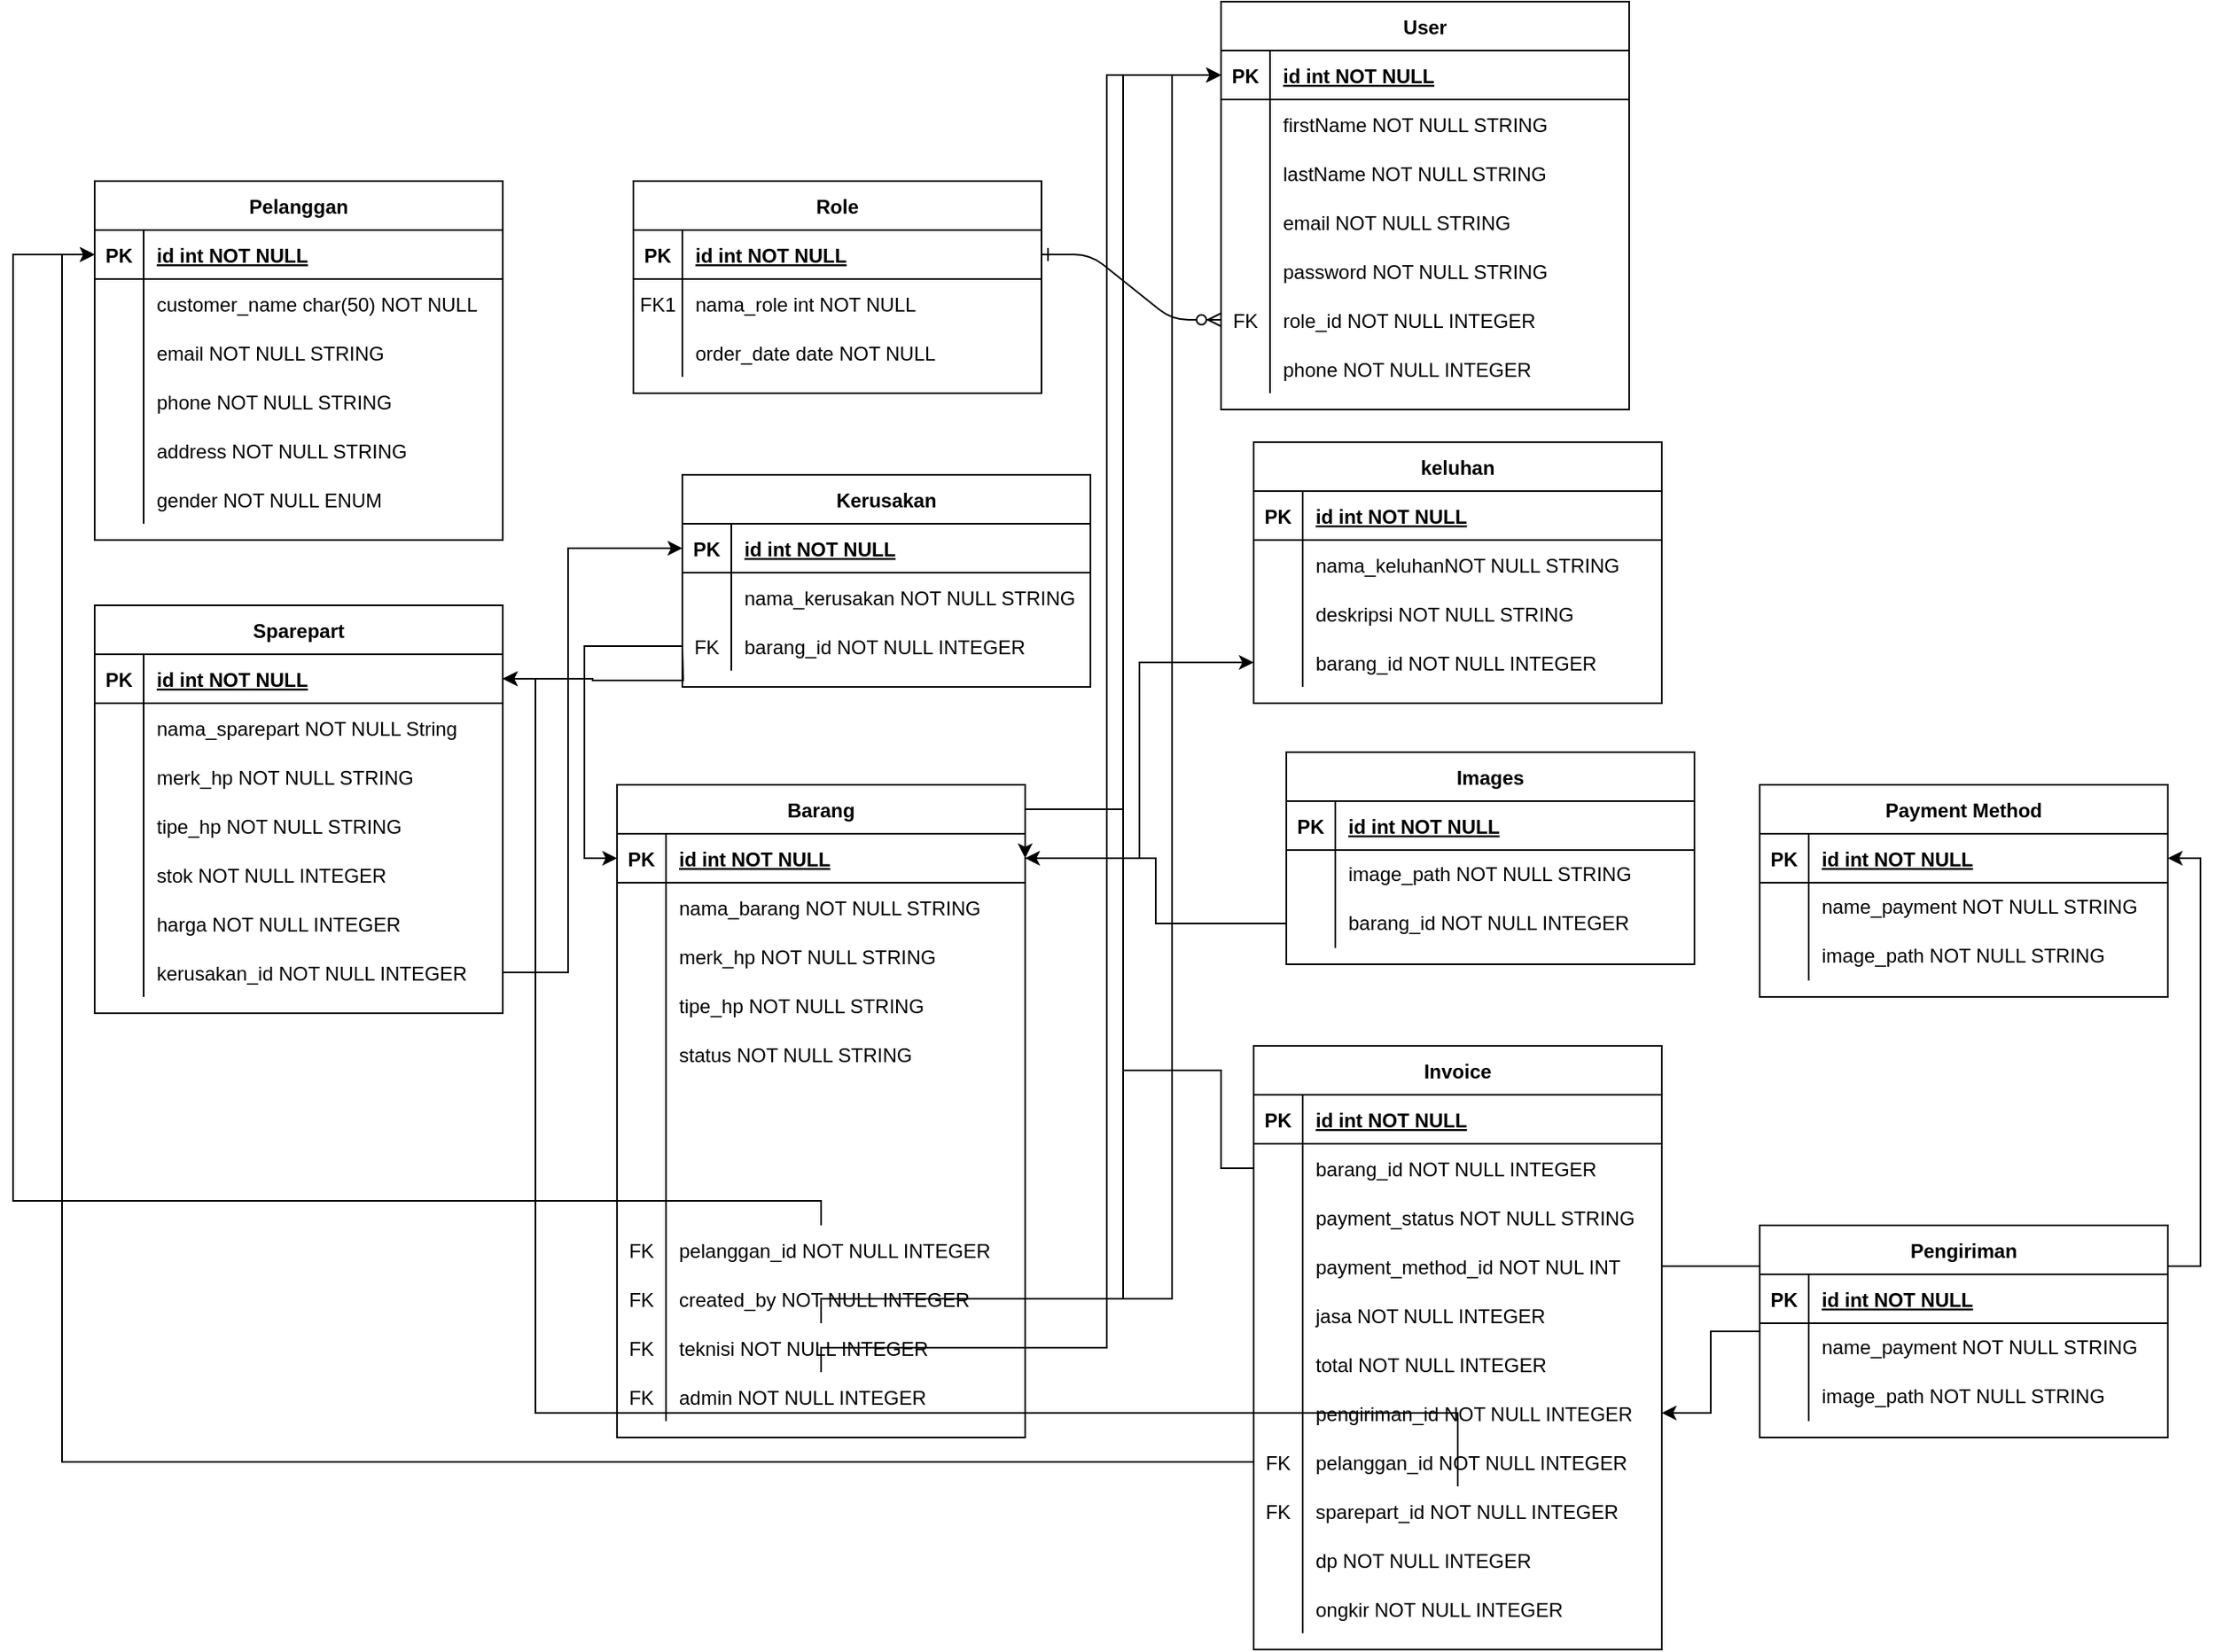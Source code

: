 <mxfile version="14.7.3" type="device"><diagram id="R2lEEEUBdFMjLlhIrx00" name="Page-1"><mxGraphModel dx="599" dy="310" grid="1" gridSize="10" guides="1" tooltips="1" connect="1" arrows="1" fold="1" page="1" pageScale="1" pageWidth="850" pageHeight="1100" math="0" shadow="0" extFonts="Permanent Marker^https://fonts.googleapis.com/css?family=Permanent+Marker"><root><mxCell id="0"/><mxCell id="1" parent="0"/><mxCell id="C-vyLk0tnHw3VtMMgP7b-12" value="" style="edgeStyle=entityRelationEdgeStyle;endArrow=ERzeroToMany;startArrow=ERone;endFill=1;startFill=0;entryX=0;entryY=0.5;entryDx=0;entryDy=0;" parent="1" source="C-vyLk0tnHw3VtMMgP7b-3" target="qpwEdklYT-UF8v12-jrk-7" edge="1"><mxGeometry width="100" height="100" relative="1" as="geometry"><mxPoint x="400" y="180" as="sourcePoint"/><mxPoint x="460" y="205" as="targetPoint"/></mxGeometry></mxCell><mxCell id="C-vyLk0tnHw3VtMMgP7b-2" value="Role" style="shape=table;startSize=30;container=1;collapsible=1;childLayout=tableLayout;fixedRows=1;rowLines=0;fontStyle=1;align=center;resizeLast=1;" parent="1" vertex="1"><mxGeometry x="450" y="120" width="250" height="130" as="geometry"/></mxCell><mxCell id="C-vyLk0tnHw3VtMMgP7b-3" value="" style="shape=partialRectangle;collapsible=0;dropTarget=0;pointerEvents=0;fillColor=none;points=[[0,0.5],[1,0.5]];portConstraint=eastwest;top=0;left=0;right=0;bottom=1;" parent="C-vyLk0tnHw3VtMMgP7b-2" vertex="1"><mxGeometry y="30" width="250" height="30" as="geometry"/></mxCell><mxCell id="C-vyLk0tnHw3VtMMgP7b-4" value="PK" style="shape=partialRectangle;overflow=hidden;connectable=0;fillColor=none;top=0;left=0;bottom=0;right=0;fontStyle=1;" parent="C-vyLk0tnHw3VtMMgP7b-3" vertex="1"><mxGeometry width="30" height="30" as="geometry"/></mxCell><mxCell id="C-vyLk0tnHw3VtMMgP7b-5" value="id int NOT NULL " style="shape=partialRectangle;overflow=hidden;connectable=0;fillColor=none;top=0;left=0;bottom=0;right=0;align=left;spacingLeft=6;fontStyle=5;" parent="C-vyLk0tnHw3VtMMgP7b-3" vertex="1"><mxGeometry x="30" width="220" height="30" as="geometry"/></mxCell><mxCell id="C-vyLk0tnHw3VtMMgP7b-6" value="" style="shape=partialRectangle;collapsible=0;dropTarget=0;pointerEvents=0;fillColor=none;points=[[0,0.5],[1,0.5]];portConstraint=eastwest;top=0;left=0;right=0;bottom=0;" parent="C-vyLk0tnHw3VtMMgP7b-2" vertex="1"><mxGeometry y="60" width="250" height="30" as="geometry"/></mxCell><mxCell id="C-vyLk0tnHw3VtMMgP7b-7" value="FK1" style="shape=partialRectangle;overflow=hidden;connectable=0;fillColor=none;top=0;left=0;bottom=0;right=0;" parent="C-vyLk0tnHw3VtMMgP7b-6" vertex="1"><mxGeometry width="30" height="30" as="geometry"/></mxCell><mxCell id="C-vyLk0tnHw3VtMMgP7b-8" value="nama_role int NOT NULL" style="shape=partialRectangle;overflow=hidden;connectable=0;fillColor=none;top=0;left=0;bottom=0;right=0;align=left;spacingLeft=6;" parent="C-vyLk0tnHw3VtMMgP7b-6" vertex="1"><mxGeometry x="30" width="220" height="30" as="geometry"/></mxCell><mxCell id="C-vyLk0tnHw3VtMMgP7b-9" value="" style="shape=partialRectangle;collapsible=0;dropTarget=0;pointerEvents=0;fillColor=none;points=[[0,0.5],[1,0.5]];portConstraint=eastwest;top=0;left=0;right=0;bottom=0;" parent="C-vyLk0tnHw3VtMMgP7b-2" vertex="1"><mxGeometry y="90" width="250" height="30" as="geometry"/></mxCell><mxCell id="C-vyLk0tnHw3VtMMgP7b-10" value="" style="shape=partialRectangle;overflow=hidden;connectable=0;fillColor=none;top=0;left=0;bottom=0;right=0;" parent="C-vyLk0tnHw3VtMMgP7b-9" vertex="1"><mxGeometry width="30" height="30" as="geometry"/></mxCell><mxCell id="C-vyLk0tnHw3VtMMgP7b-11" value="order_date date NOT NULL" style="shape=partialRectangle;overflow=hidden;connectable=0;fillColor=none;top=0;left=0;bottom=0;right=0;align=left;spacingLeft=6;" parent="C-vyLk0tnHw3VtMMgP7b-9" vertex="1"><mxGeometry x="30" width="220" height="30" as="geometry"/></mxCell><mxCell id="C-vyLk0tnHw3VtMMgP7b-13" value="User" style="shape=table;startSize=30;container=1;collapsible=1;childLayout=tableLayout;fixedRows=1;rowLines=0;fontStyle=1;align=center;resizeLast=1;" parent="1" vertex="1"><mxGeometry x="810" y="10" width="250" height="250" as="geometry"/></mxCell><mxCell id="C-vyLk0tnHw3VtMMgP7b-14" value="" style="shape=partialRectangle;collapsible=0;dropTarget=0;pointerEvents=0;fillColor=none;points=[[0,0.5],[1,0.5]];portConstraint=eastwest;top=0;left=0;right=0;bottom=1;" parent="C-vyLk0tnHw3VtMMgP7b-13" vertex="1"><mxGeometry y="30" width="250" height="30" as="geometry"/></mxCell><mxCell id="C-vyLk0tnHw3VtMMgP7b-15" value="PK" style="shape=partialRectangle;overflow=hidden;connectable=0;fillColor=none;top=0;left=0;bottom=0;right=0;fontStyle=1;" parent="C-vyLk0tnHw3VtMMgP7b-14" vertex="1"><mxGeometry width="30" height="30" as="geometry"/></mxCell><mxCell id="C-vyLk0tnHw3VtMMgP7b-16" value="id int NOT NULL " style="shape=partialRectangle;overflow=hidden;connectable=0;fillColor=none;top=0;left=0;bottom=0;right=0;align=left;spacingLeft=6;fontStyle=5;" parent="C-vyLk0tnHw3VtMMgP7b-14" vertex="1"><mxGeometry x="30" width="220" height="30" as="geometry"/></mxCell><mxCell id="C-vyLk0tnHw3VtMMgP7b-17" value="" style="shape=partialRectangle;collapsible=0;dropTarget=0;pointerEvents=0;fillColor=none;points=[[0,0.5],[1,0.5]];portConstraint=eastwest;top=0;left=0;right=0;bottom=0;" parent="C-vyLk0tnHw3VtMMgP7b-13" vertex="1"><mxGeometry y="60" width="250" height="30" as="geometry"/></mxCell><mxCell id="C-vyLk0tnHw3VtMMgP7b-18" value="" style="shape=partialRectangle;overflow=hidden;connectable=0;fillColor=none;top=0;left=0;bottom=0;right=0;" parent="C-vyLk0tnHw3VtMMgP7b-17" vertex="1"><mxGeometry width="30" height="30" as="geometry"/></mxCell><mxCell id="C-vyLk0tnHw3VtMMgP7b-19" value="firstName NOT NULL STRING" style="shape=partialRectangle;overflow=hidden;connectable=0;fillColor=none;top=0;left=0;bottom=0;right=0;align=left;spacingLeft=6;" parent="C-vyLk0tnHw3VtMMgP7b-17" vertex="1"><mxGeometry x="30" width="220" height="30" as="geometry"/></mxCell><mxCell id="C-vyLk0tnHw3VtMMgP7b-20" value="" style="shape=partialRectangle;collapsible=0;dropTarget=0;pointerEvents=0;fillColor=none;points=[[0,0.5],[1,0.5]];portConstraint=eastwest;top=0;left=0;right=0;bottom=0;" parent="C-vyLk0tnHw3VtMMgP7b-13" vertex="1"><mxGeometry y="90" width="250" height="30" as="geometry"/></mxCell><mxCell id="C-vyLk0tnHw3VtMMgP7b-21" value="" style="shape=partialRectangle;overflow=hidden;connectable=0;fillColor=none;top=0;left=0;bottom=0;right=0;" parent="C-vyLk0tnHw3VtMMgP7b-20" vertex="1"><mxGeometry width="30" height="30" as="geometry"/></mxCell><mxCell id="C-vyLk0tnHw3VtMMgP7b-22" value="lastName NOT NULL STRING" style="shape=partialRectangle;overflow=hidden;connectable=0;fillColor=none;top=0;left=0;bottom=0;right=0;align=left;spacingLeft=6;" parent="C-vyLk0tnHw3VtMMgP7b-20" vertex="1"><mxGeometry x="30" width="220" height="30" as="geometry"/></mxCell><mxCell id="qpwEdklYT-UF8v12-jrk-1" value="" style="shape=partialRectangle;collapsible=0;dropTarget=0;pointerEvents=0;fillColor=none;points=[[0,0.5],[1,0.5]];portConstraint=eastwest;top=0;left=0;right=0;bottom=0;" vertex="1" parent="C-vyLk0tnHw3VtMMgP7b-13"><mxGeometry y="120" width="250" height="30" as="geometry"/></mxCell><mxCell id="qpwEdklYT-UF8v12-jrk-2" value="" style="shape=partialRectangle;overflow=hidden;connectable=0;fillColor=none;top=0;left=0;bottom=0;right=0;" vertex="1" parent="qpwEdklYT-UF8v12-jrk-1"><mxGeometry width="30" height="30" as="geometry"/></mxCell><mxCell id="qpwEdklYT-UF8v12-jrk-3" value="email NOT NULL STRING" style="shape=partialRectangle;overflow=hidden;connectable=0;fillColor=none;top=0;left=0;bottom=0;right=0;align=left;spacingLeft=6;" vertex="1" parent="qpwEdklYT-UF8v12-jrk-1"><mxGeometry x="30" width="220" height="30" as="geometry"/></mxCell><mxCell id="qpwEdklYT-UF8v12-jrk-4" value="" style="shape=partialRectangle;collapsible=0;dropTarget=0;pointerEvents=0;fillColor=none;points=[[0,0.5],[1,0.5]];portConstraint=eastwest;top=0;left=0;right=0;bottom=0;" vertex="1" parent="C-vyLk0tnHw3VtMMgP7b-13"><mxGeometry y="150" width="250" height="30" as="geometry"/></mxCell><mxCell id="qpwEdklYT-UF8v12-jrk-5" value="" style="shape=partialRectangle;overflow=hidden;connectable=0;fillColor=none;top=0;left=0;bottom=0;right=0;" vertex="1" parent="qpwEdklYT-UF8v12-jrk-4"><mxGeometry width="30" height="30" as="geometry"/></mxCell><mxCell id="qpwEdklYT-UF8v12-jrk-6" value="password NOT NULL STRING" style="shape=partialRectangle;overflow=hidden;connectable=0;fillColor=none;top=0;left=0;bottom=0;right=0;align=left;spacingLeft=6;" vertex="1" parent="qpwEdklYT-UF8v12-jrk-4"><mxGeometry x="30" width="220" height="30" as="geometry"/></mxCell><mxCell id="qpwEdklYT-UF8v12-jrk-7" value="" style="shape=partialRectangle;collapsible=0;dropTarget=0;pointerEvents=0;fillColor=none;points=[[0,0.5],[1,0.5]];portConstraint=eastwest;top=0;left=0;right=0;bottom=0;" vertex="1" parent="C-vyLk0tnHw3VtMMgP7b-13"><mxGeometry y="180" width="250" height="30" as="geometry"/></mxCell><mxCell id="qpwEdklYT-UF8v12-jrk-8" value="FK" style="shape=partialRectangle;overflow=hidden;connectable=0;fillColor=none;top=0;left=0;bottom=0;right=0;" vertex="1" parent="qpwEdklYT-UF8v12-jrk-7"><mxGeometry width="30" height="30" as="geometry"/></mxCell><mxCell id="qpwEdklYT-UF8v12-jrk-9" value="role_id NOT NULL INTEGER" style="shape=partialRectangle;overflow=hidden;connectable=0;fillColor=none;top=0;left=0;bottom=0;right=0;align=left;spacingLeft=6;" vertex="1" parent="qpwEdklYT-UF8v12-jrk-7"><mxGeometry x="30" width="220" height="30" as="geometry"/></mxCell><mxCell id="qpwEdklYT-UF8v12-jrk-17" value="" style="shape=partialRectangle;collapsible=0;dropTarget=0;pointerEvents=0;fillColor=none;points=[[0,0.5],[1,0.5]];portConstraint=eastwest;top=0;left=0;right=0;bottom=0;" vertex="1" parent="C-vyLk0tnHw3VtMMgP7b-13"><mxGeometry y="210" width="250" height="30" as="geometry"/></mxCell><mxCell id="qpwEdklYT-UF8v12-jrk-18" value="" style="shape=partialRectangle;overflow=hidden;connectable=0;fillColor=none;top=0;left=0;bottom=0;right=0;" vertex="1" parent="qpwEdklYT-UF8v12-jrk-17"><mxGeometry width="30" height="30" as="geometry"/></mxCell><mxCell id="qpwEdklYT-UF8v12-jrk-19" value="phone NOT NULL INTEGER" style="shape=partialRectangle;overflow=hidden;connectable=0;fillColor=none;top=0;left=0;bottom=0;right=0;align=left;spacingLeft=6;" vertex="1" parent="qpwEdklYT-UF8v12-jrk-17"><mxGeometry x="30" width="220" height="30" as="geometry"/></mxCell><mxCell id="C-vyLk0tnHw3VtMMgP7b-23" value="Pelanggan" style="shape=table;startSize=30;container=1;collapsible=1;childLayout=tableLayout;fixedRows=1;rowLines=0;fontStyle=1;align=center;resizeLast=1;" parent="1" vertex="1"><mxGeometry x="120" y="120" width="250" height="220" as="geometry"/></mxCell><mxCell id="C-vyLk0tnHw3VtMMgP7b-24" value="" style="shape=partialRectangle;collapsible=0;dropTarget=0;pointerEvents=0;fillColor=none;points=[[0,0.5],[1,0.5]];portConstraint=eastwest;top=0;left=0;right=0;bottom=1;" parent="C-vyLk0tnHw3VtMMgP7b-23" vertex="1"><mxGeometry y="30" width="250" height="30" as="geometry"/></mxCell><mxCell id="C-vyLk0tnHw3VtMMgP7b-25" value="PK" style="shape=partialRectangle;overflow=hidden;connectable=0;fillColor=none;top=0;left=0;bottom=0;right=0;fontStyle=1;" parent="C-vyLk0tnHw3VtMMgP7b-24" vertex="1"><mxGeometry width="30" height="30" as="geometry"/></mxCell><mxCell id="C-vyLk0tnHw3VtMMgP7b-26" value="id int NOT NULL " style="shape=partialRectangle;overflow=hidden;connectable=0;fillColor=none;top=0;left=0;bottom=0;right=0;align=left;spacingLeft=6;fontStyle=5;" parent="C-vyLk0tnHw3VtMMgP7b-24" vertex="1"><mxGeometry x="30" width="220" height="30" as="geometry"/></mxCell><mxCell id="C-vyLk0tnHw3VtMMgP7b-27" value="" style="shape=partialRectangle;collapsible=0;dropTarget=0;pointerEvents=0;fillColor=none;points=[[0,0.5],[1,0.5]];portConstraint=eastwest;top=0;left=0;right=0;bottom=0;" parent="C-vyLk0tnHw3VtMMgP7b-23" vertex="1"><mxGeometry y="60" width="250" height="30" as="geometry"/></mxCell><mxCell id="C-vyLk0tnHw3VtMMgP7b-28" value="" style="shape=partialRectangle;overflow=hidden;connectable=0;fillColor=none;top=0;left=0;bottom=0;right=0;" parent="C-vyLk0tnHw3VtMMgP7b-27" vertex="1"><mxGeometry width="30" height="30" as="geometry"/></mxCell><mxCell id="C-vyLk0tnHw3VtMMgP7b-29" value="customer_name char(50) NOT NULL" style="shape=partialRectangle;overflow=hidden;connectable=0;fillColor=none;top=0;left=0;bottom=0;right=0;align=left;spacingLeft=6;" parent="C-vyLk0tnHw3VtMMgP7b-27" vertex="1"><mxGeometry x="30" width="220" height="30" as="geometry"/></mxCell><mxCell id="qpwEdklYT-UF8v12-jrk-11" value="" style="shape=partialRectangle;collapsible=0;dropTarget=0;pointerEvents=0;fillColor=none;points=[[0,0.5],[1,0.5]];portConstraint=eastwest;top=0;left=0;right=0;bottom=0;" vertex="1" parent="C-vyLk0tnHw3VtMMgP7b-23"><mxGeometry y="90" width="250" height="30" as="geometry"/></mxCell><mxCell id="qpwEdklYT-UF8v12-jrk-12" value="" style="shape=partialRectangle;overflow=hidden;connectable=0;fillColor=none;top=0;left=0;bottom=0;right=0;" vertex="1" parent="qpwEdklYT-UF8v12-jrk-11"><mxGeometry width="30" height="30" as="geometry"/></mxCell><mxCell id="qpwEdklYT-UF8v12-jrk-13" value="email NOT NULL STRING" style="shape=partialRectangle;overflow=hidden;connectable=0;fillColor=none;top=0;left=0;bottom=0;right=0;align=left;spacingLeft=6;" vertex="1" parent="qpwEdklYT-UF8v12-jrk-11"><mxGeometry x="30" width="220" height="30" as="geometry"/></mxCell><mxCell id="qpwEdklYT-UF8v12-jrk-14" value="" style="shape=partialRectangle;collapsible=0;dropTarget=0;pointerEvents=0;fillColor=none;points=[[0,0.5],[1,0.5]];portConstraint=eastwest;top=0;left=0;right=0;bottom=0;" vertex="1" parent="C-vyLk0tnHw3VtMMgP7b-23"><mxGeometry y="120" width="250" height="30" as="geometry"/></mxCell><mxCell id="qpwEdklYT-UF8v12-jrk-15" value="" style="shape=partialRectangle;overflow=hidden;connectable=0;fillColor=none;top=0;left=0;bottom=0;right=0;" vertex="1" parent="qpwEdklYT-UF8v12-jrk-14"><mxGeometry width="30" height="30" as="geometry"/></mxCell><mxCell id="qpwEdklYT-UF8v12-jrk-16" value="phone NOT NULL STRING" style="shape=partialRectangle;overflow=hidden;connectable=0;fillColor=none;top=0;left=0;bottom=0;right=0;align=left;spacingLeft=6;" vertex="1" parent="qpwEdklYT-UF8v12-jrk-14"><mxGeometry x="30" width="220" height="30" as="geometry"/></mxCell><mxCell id="qpwEdklYT-UF8v12-jrk-20" value="" style="shape=partialRectangle;collapsible=0;dropTarget=0;pointerEvents=0;fillColor=none;points=[[0,0.5],[1,0.5]];portConstraint=eastwest;top=0;left=0;right=0;bottom=0;" vertex="1" parent="C-vyLk0tnHw3VtMMgP7b-23"><mxGeometry y="150" width="250" height="30" as="geometry"/></mxCell><mxCell id="qpwEdklYT-UF8v12-jrk-21" value="" style="shape=partialRectangle;overflow=hidden;connectable=0;fillColor=none;top=0;left=0;bottom=0;right=0;" vertex="1" parent="qpwEdklYT-UF8v12-jrk-20"><mxGeometry width="30" height="30" as="geometry"/></mxCell><mxCell id="qpwEdklYT-UF8v12-jrk-22" value="address NOT NULL STRING" style="shape=partialRectangle;overflow=hidden;connectable=0;fillColor=none;top=0;left=0;bottom=0;right=0;align=left;spacingLeft=6;" vertex="1" parent="qpwEdklYT-UF8v12-jrk-20"><mxGeometry x="30" width="220" height="30" as="geometry"/></mxCell><mxCell id="qpwEdklYT-UF8v12-jrk-23" value="" style="shape=partialRectangle;collapsible=0;dropTarget=0;pointerEvents=0;fillColor=none;points=[[0,0.5],[1,0.5]];portConstraint=eastwest;top=0;left=0;right=0;bottom=0;" vertex="1" parent="C-vyLk0tnHw3VtMMgP7b-23"><mxGeometry y="180" width="250" height="30" as="geometry"/></mxCell><mxCell id="qpwEdklYT-UF8v12-jrk-24" value="" style="shape=partialRectangle;overflow=hidden;connectable=0;fillColor=none;top=0;left=0;bottom=0;right=0;" vertex="1" parent="qpwEdklYT-UF8v12-jrk-23"><mxGeometry width="30" height="30" as="geometry"/></mxCell><mxCell id="qpwEdklYT-UF8v12-jrk-25" value="gender NOT NULL ENUM" style="shape=partialRectangle;overflow=hidden;connectable=0;fillColor=none;top=0;left=0;bottom=0;right=0;align=left;spacingLeft=6;" vertex="1" parent="qpwEdklYT-UF8v12-jrk-23"><mxGeometry x="30" width="220" height="30" as="geometry"/></mxCell><mxCell id="qpwEdklYT-UF8v12-jrk-29" value="Sparepart" style="shape=table;startSize=30;container=1;collapsible=1;childLayout=tableLayout;fixedRows=1;rowLines=0;fontStyle=1;align=center;resizeLast=1;" vertex="1" parent="1"><mxGeometry x="120" y="380" width="250" height="250" as="geometry"/></mxCell><mxCell id="qpwEdklYT-UF8v12-jrk-30" value="" style="shape=partialRectangle;collapsible=0;dropTarget=0;pointerEvents=0;fillColor=none;points=[[0,0.5],[1,0.5]];portConstraint=eastwest;top=0;left=0;right=0;bottom=1;" vertex="1" parent="qpwEdklYT-UF8v12-jrk-29"><mxGeometry y="30" width="250" height="30" as="geometry"/></mxCell><mxCell id="qpwEdklYT-UF8v12-jrk-31" value="PK" style="shape=partialRectangle;overflow=hidden;connectable=0;fillColor=none;top=0;left=0;bottom=0;right=0;fontStyle=1;" vertex="1" parent="qpwEdklYT-UF8v12-jrk-30"><mxGeometry width="30" height="30" as="geometry"/></mxCell><mxCell id="qpwEdklYT-UF8v12-jrk-32" value="id int NOT NULL " style="shape=partialRectangle;overflow=hidden;connectable=0;fillColor=none;top=0;left=0;bottom=0;right=0;align=left;spacingLeft=6;fontStyle=5;" vertex="1" parent="qpwEdklYT-UF8v12-jrk-30"><mxGeometry x="30" width="220" height="30" as="geometry"/></mxCell><mxCell id="qpwEdklYT-UF8v12-jrk-33" value="" style="shape=partialRectangle;collapsible=0;dropTarget=0;pointerEvents=0;fillColor=none;points=[[0,0.5],[1,0.5]];portConstraint=eastwest;top=0;left=0;right=0;bottom=0;" vertex="1" parent="qpwEdklYT-UF8v12-jrk-29"><mxGeometry y="60" width="250" height="30" as="geometry"/></mxCell><mxCell id="qpwEdklYT-UF8v12-jrk-34" value="" style="shape=partialRectangle;overflow=hidden;connectable=0;fillColor=none;top=0;left=0;bottom=0;right=0;" vertex="1" parent="qpwEdklYT-UF8v12-jrk-33"><mxGeometry width="30" height="30" as="geometry"/></mxCell><mxCell id="qpwEdklYT-UF8v12-jrk-35" value="nama_sparepart NOT NULL String" style="shape=partialRectangle;overflow=hidden;connectable=0;fillColor=none;top=0;left=0;bottom=0;right=0;align=left;spacingLeft=6;" vertex="1" parent="qpwEdklYT-UF8v12-jrk-33"><mxGeometry x="30" width="220" height="30" as="geometry"/></mxCell><mxCell id="qpwEdklYT-UF8v12-jrk-36" value="" style="shape=partialRectangle;collapsible=0;dropTarget=0;pointerEvents=0;fillColor=none;points=[[0,0.5],[1,0.5]];portConstraint=eastwest;top=0;left=0;right=0;bottom=0;" vertex="1" parent="qpwEdklYT-UF8v12-jrk-29"><mxGeometry y="90" width="250" height="30" as="geometry"/></mxCell><mxCell id="qpwEdklYT-UF8v12-jrk-37" value="" style="shape=partialRectangle;overflow=hidden;connectable=0;fillColor=none;top=0;left=0;bottom=0;right=0;" vertex="1" parent="qpwEdklYT-UF8v12-jrk-36"><mxGeometry width="30" height="30" as="geometry"/></mxCell><mxCell id="qpwEdklYT-UF8v12-jrk-38" value="merk_hp NOT NULL STRING" style="shape=partialRectangle;overflow=hidden;connectable=0;fillColor=none;top=0;left=0;bottom=0;right=0;align=left;spacingLeft=6;" vertex="1" parent="qpwEdklYT-UF8v12-jrk-36"><mxGeometry x="30" width="220" height="30" as="geometry"/></mxCell><mxCell id="qpwEdklYT-UF8v12-jrk-39" value="" style="shape=partialRectangle;collapsible=0;dropTarget=0;pointerEvents=0;fillColor=none;points=[[0,0.5],[1,0.5]];portConstraint=eastwest;top=0;left=0;right=0;bottom=0;" vertex="1" parent="qpwEdklYT-UF8v12-jrk-29"><mxGeometry y="120" width="250" height="30" as="geometry"/></mxCell><mxCell id="qpwEdklYT-UF8v12-jrk-40" value="" style="shape=partialRectangle;overflow=hidden;connectable=0;fillColor=none;top=0;left=0;bottom=0;right=0;" vertex="1" parent="qpwEdklYT-UF8v12-jrk-39"><mxGeometry width="30" height="30" as="geometry"/></mxCell><mxCell id="qpwEdklYT-UF8v12-jrk-41" value="tipe_hp NOT NULL STRING" style="shape=partialRectangle;overflow=hidden;connectable=0;fillColor=none;top=0;left=0;bottom=0;right=0;align=left;spacingLeft=6;" vertex="1" parent="qpwEdklYT-UF8v12-jrk-39"><mxGeometry x="30" width="220" height="30" as="geometry"/></mxCell><mxCell id="qpwEdklYT-UF8v12-jrk-42" value="" style="shape=partialRectangle;collapsible=0;dropTarget=0;pointerEvents=0;fillColor=none;points=[[0,0.5],[1,0.5]];portConstraint=eastwest;top=0;left=0;right=0;bottom=0;" vertex="1" parent="qpwEdklYT-UF8v12-jrk-29"><mxGeometry y="150" width="250" height="30" as="geometry"/></mxCell><mxCell id="qpwEdklYT-UF8v12-jrk-43" value="" style="shape=partialRectangle;overflow=hidden;connectable=0;fillColor=none;top=0;left=0;bottom=0;right=0;" vertex="1" parent="qpwEdklYT-UF8v12-jrk-42"><mxGeometry width="30" height="30" as="geometry"/></mxCell><mxCell id="qpwEdklYT-UF8v12-jrk-44" value="stok NOT NULL INTEGER" style="shape=partialRectangle;overflow=hidden;connectable=0;fillColor=none;top=0;left=0;bottom=0;right=0;align=left;spacingLeft=6;" vertex="1" parent="qpwEdklYT-UF8v12-jrk-42"><mxGeometry x="30" width="220" height="30" as="geometry"/></mxCell><mxCell id="qpwEdklYT-UF8v12-jrk-45" value="" style="shape=partialRectangle;collapsible=0;dropTarget=0;pointerEvents=0;fillColor=none;points=[[0,0.5],[1,0.5]];portConstraint=eastwest;top=0;left=0;right=0;bottom=0;" vertex="1" parent="qpwEdklYT-UF8v12-jrk-29"><mxGeometry y="180" width="250" height="30" as="geometry"/></mxCell><mxCell id="qpwEdklYT-UF8v12-jrk-46" value="" style="shape=partialRectangle;overflow=hidden;connectable=0;fillColor=none;top=0;left=0;bottom=0;right=0;" vertex="1" parent="qpwEdklYT-UF8v12-jrk-45"><mxGeometry width="30" height="30" as="geometry"/></mxCell><mxCell id="qpwEdklYT-UF8v12-jrk-47" value="harga NOT NULL INTEGER" style="shape=partialRectangle;overflow=hidden;connectable=0;fillColor=none;top=0;left=0;bottom=0;right=0;align=left;spacingLeft=6;" vertex="1" parent="qpwEdklYT-UF8v12-jrk-45"><mxGeometry x="30" width="220" height="30" as="geometry"/></mxCell><mxCell id="qpwEdklYT-UF8v12-jrk-265" value="" style="shape=partialRectangle;collapsible=0;dropTarget=0;pointerEvents=0;fillColor=none;points=[[0,0.5],[1,0.5]];portConstraint=eastwest;top=0;left=0;right=0;bottom=0;" vertex="1" parent="qpwEdklYT-UF8v12-jrk-29"><mxGeometry y="210" width="250" height="30" as="geometry"/></mxCell><mxCell id="qpwEdklYT-UF8v12-jrk-266" value="" style="shape=partialRectangle;overflow=hidden;connectable=0;fillColor=none;top=0;left=0;bottom=0;right=0;" vertex="1" parent="qpwEdklYT-UF8v12-jrk-265"><mxGeometry width="30" height="30" as="geometry"/></mxCell><mxCell id="qpwEdklYT-UF8v12-jrk-267" value="kerusakan_id NOT NULL INTEGER" style="shape=partialRectangle;overflow=hidden;connectable=0;fillColor=none;top=0;left=0;bottom=0;right=0;align=left;spacingLeft=6;" vertex="1" parent="qpwEdklYT-UF8v12-jrk-265"><mxGeometry x="30" width="220" height="30" as="geometry"/></mxCell><mxCell id="qpwEdklYT-UF8v12-jrk-48" value="Barang" style="shape=table;startSize=30;container=1;collapsible=1;childLayout=tableLayout;fixedRows=1;rowLines=0;fontStyle=1;align=center;resizeLast=1;" vertex="1" parent="1"><mxGeometry x="440" y="490" width="250" height="400" as="geometry"/></mxCell><mxCell id="qpwEdklYT-UF8v12-jrk-49" value="" style="shape=partialRectangle;collapsible=0;dropTarget=0;pointerEvents=0;fillColor=none;points=[[0,0.5],[1,0.5]];portConstraint=eastwest;top=0;left=0;right=0;bottom=1;" vertex="1" parent="qpwEdklYT-UF8v12-jrk-48"><mxGeometry y="30" width="250" height="30" as="geometry"/></mxCell><mxCell id="qpwEdklYT-UF8v12-jrk-50" value="PK" style="shape=partialRectangle;overflow=hidden;connectable=0;fillColor=none;top=0;left=0;bottom=0;right=0;fontStyle=1;" vertex="1" parent="qpwEdklYT-UF8v12-jrk-49"><mxGeometry width="30" height="30" as="geometry"/></mxCell><mxCell id="qpwEdklYT-UF8v12-jrk-51" value="id int NOT NULL " style="shape=partialRectangle;overflow=hidden;connectable=0;fillColor=none;top=0;left=0;bottom=0;right=0;align=left;spacingLeft=6;fontStyle=5;" vertex="1" parent="qpwEdklYT-UF8v12-jrk-49"><mxGeometry x="30" width="220" height="30" as="geometry"/></mxCell><mxCell id="qpwEdklYT-UF8v12-jrk-52" value="" style="shape=partialRectangle;collapsible=0;dropTarget=0;pointerEvents=0;fillColor=none;points=[[0,0.5],[1,0.5]];portConstraint=eastwest;top=0;left=0;right=0;bottom=0;" vertex="1" parent="qpwEdklYT-UF8v12-jrk-48"><mxGeometry y="60" width="250" height="30" as="geometry"/></mxCell><mxCell id="qpwEdklYT-UF8v12-jrk-53" value="" style="shape=partialRectangle;overflow=hidden;connectable=0;fillColor=none;top=0;left=0;bottom=0;right=0;" vertex="1" parent="qpwEdklYT-UF8v12-jrk-52"><mxGeometry width="30" height="30" as="geometry"/></mxCell><mxCell id="qpwEdklYT-UF8v12-jrk-54" value="nama_barang NOT NULL STRING" style="shape=partialRectangle;overflow=hidden;connectable=0;fillColor=none;top=0;left=0;bottom=0;right=0;align=left;spacingLeft=6;" vertex="1" parent="qpwEdklYT-UF8v12-jrk-52"><mxGeometry x="30" width="220" height="30" as="geometry"/></mxCell><mxCell id="qpwEdklYT-UF8v12-jrk-55" value="" style="shape=partialRectangle;collapsible=0;dropTarget=0;pointerEvents=0;fillColor=none;points=[[0,0.5],[1,0.5]];portConstraint=eastwest;top=0;left=0;right=0;bottom=0;" vertex="1" parent="qpwEdklYT-UF8v12-jrk-48"><mxGeometry y="90" width="250" height="30" as="geometry"/></mxCell><mxCell id="qpwEdklYT-UF8v12-jrk-56" value="" style="shape=partialRectangle;overflow=hidden;connectable=0;fillColor=none;top=0;left=0;bottom=0;right=0;" vertex="1" parent="qpwEdklYT-UF8v12-jrk-55"><mxGeometry width="30" height="30" as="geometry"/></mxCell><mxCell id="qpwEdklYT-UF8v12-jrk-57" value="merk_hp NOT NULL STRING" style="shape=partialRectangle;overflow=hidden;connectable=0;fillColor=none;top=0;left=0;bottom=0;right=0;align=left;spacingLeft=6;" vertex="1" parent="qpwEdklYT-UF8v12-jrk-55"><mxGeometry x="30" width="220" height="30" as="geometry"/></mxCell><mxCell id="qpwEdklYT-UF8v12-jrk-58" value="" style="shape=partialRectangle;collapsible=0;dropTarget=0;pointerEvents=0;fillColor=none;points=[[0,0.5],[1,0.5]];portConstraint=eastwest;top=0;left=0;right=0;bottom=0;" vertex="1" parent="qpwEdklYT-UF8v12-jrk-48"><mxGeometry y="120" width="250" height="30" as="geometry"/></mxCell><mxCell id="qpwEdklYT-UF8v12-jrk-59" value="" style="shape=partialRectangle;overflow=hidden;connectable=0;fillColor=none;top=0;left=0;bottom=0;right=0;" vertex="1" parent="qpwEdklYT-UF8v12-jrk-58"><mxGeometry width="30" height="30" as="geometry"/></mxCell><mxCell id="qpwEdklYT-UF8v12-jrk-60" value="tipe_hp NOT NULL STRING" style="shape=partialRectangle;overflow=hidden;connectable=0;fillColor=none;top=0;left=0;bottom=0;right=0;align=left;spacingLeft=6;" vertex="1" parent="qpwEdklYT-UF8v12-jrk-58"><mxGeometry x="30" width="220" height="30" as="geometry"/></mxCell><mxCell id="qpwEdklYT-UF8v12-jrk-61" value="" style="shape=partialRectangle;collapsible=0;dropTarget=0;pointerEvents=0;fillColor=none;points=[[0,0.5],[1,0.5]];portConstraint=eastwest;top=0;left=0;right=0;bottom=0;" vertex="1" parent="qpwEdklYT-UF8v12-jrk-48"><mxGeometry y="150" width="250" height="30" as="geometry"/></mxCell><mxCell id="qpwEdklYT-UF8v12-jrk-62" value="" style="shape=partialRectangle;overflow=hidden;connectable=0;fillColor=none;top=0;left=0;bottom=0;right=0;" vertex="1" parent="qpwEdklYT-UF8v12-jrk-61"><mxGeometry width="30" height="30" as="geometry"/></mxCell><mxCell id="qpwEdklYT-UF8v12-jrk-63" value="status NOT NULL STRING" style="shape=partialRectangle;overflow=hidden;connectable=0;fillColor=none;top=0;left=0;bottom=0;right=0;align=left;spacingLeft=6;" vertex="1" parent="qpwEdklYT-UF8v12-jrk-61"><mxGeometry x="30" width="220" height="30" as="geometry"/></mxCell><mxCell id="qpwEdklYT-UF8v12-jrk-67" value="" style="shape=partialRectangle;collapsible=0;dropTarget=0;pointerEvents=0;fillColor=none;points=[[0,0.5],[1,0.5]];portConstraint=eastwest;top=0;left=0;right=0;bottom=0;" vertex="1" parent="qpwEdklYT-UF8v12-jrk-48"><mxGeometry y="180" width="250" height="30" as="geometry"/></mxCell><mxCell id="qpwEdklYT-UF8v12-jrk-68" value="" style="shape=partialRectangle;overflow=hidden;connectable=0;fillColor=none;top=0;left=0;bottom=0;right=0;" vertex="1" parent="qpwEdklYT-UF8v12-jrk-67"><mxGeometry width="30" height="30" as="geometry"/></mxCell><mxCell id="qpwEdklYT-UF8v12-jrk-69" value="" style="shape=partialRectangle;overflow=hidden;connectable=0;fillColor=none;top=0;left=0;bottom=0;right=0;align=left;spacingLeft=6;" vertex="1" parent="qpwEdklYT-UF8v12-jrk-67"><mxGeometry x="30" width="220" height="30" as="geometry"/></mxCell><mxCell id="qpwEdklYT-UF8v12-jrk-133" value="" style="shape=partialRectangle;collapsible=0;dropTarget=0;pointerEvents=0;fillColor=none;points=[[0,0.5],[1,0.5]];portConstraint=eastwest;top=0;left=0;right=0;bottom=0;" vertex="1" parent="qpwEdklYT-UF8v12-jrk-48"><mxGeometry y="210" width="250" height="30" as="geometry"/></mxCell><mxCell id="qpwEdklYT-UF8v12-jrk-134" value="" style="shape=partialRectangle;overflow=hidden;connectable=0;fillColor=none;top=0;left=0;bottom=0;right=0;" vertex="1" parent="qpwEdklYT-UF8v12-jrk-133"><mxGeometry width="30" height="30" as="geometry"/></mxCell><mxCell id="qpwEdklYT-UF8v12-jrk-135" value="" style="shape=partialRectangle;overflow=hidden;connectable=0;fillColor=none;top=0;left=0;bottom=0;right=0;align=left;spacingLeft=6;" vertex="1" parent="qpwEdklYT-UF8v12-jrk-133"><mxGeometry x="30" width="220" height="30" as="geometry"/></mxCell><mxCell id="qpwEdklYT-UF8v12-jrk-137" value="" style="shape=partialRectangle;collapsible=0;dropTarget=0;pointerEvents=0;fillColor=none;points=[[0,0.5],[1,0.5]];portConstraint=eastwest;top=0;left=0;right=0;bottom=0;" vertex="1" parent="qpwEdklYT-UF8v12-jrk-48"><mxGeometry y="240" width="250" height="30" as="geometry"/></mxCell><mxCell id="qpwEdklYT-UF8v12-jrk-138" value="" style="shape=partialRectangle;overflow=hidden;connectable=0;fillColor=none;top=0;left=0;bottom=0;right=0;" vertex="1" parent="qpwEdklYT-UF8v12-jrk-137"><mxGeometry width="30" height="30" as="geometry"/></mxCell><mxCell id="qpwEdklYT-UF8v12-jrk-139" value="" style="shape=partialRectangle;overflow=hidden;connectable=0;fillColor=none;top=0;left=0;bottom=0;right=0;align=left;spacingLeft=6;" vertex="1" parent="qpwEdklYT-UF8v12-jrk-137"><mxGeometry x="30" width="220" height="30" as="geometry"/></mxCell><mxCell id="qpwEdklYT-UF8v12-jrk-151" value="" style="shape=partialRectangle;collapsible=0;dropTarget=0;pointerEvents=0;fillColor=none;points=[[0,0.5],[1,0.5]];portConstraint=eastwest;top=0;left=0;right=0;bottom=0;" vertex="1" parent="qpwEdklYT-UF8v12-jrk-48"><mxGeometry y="270" width="250" height="30" as="geometry"/></mxCell><mxCell id="qpwEdklYT-UF8v12-jrk-152" value="FK" style="shape=partialRectangle;overflow=hidden;connectable=0;fillColor=none;top=0;left=0;bottom=0;right=0;" vertex="1" parent="qpwEdklYT-UF8v12-jrk-151"><mxGeometry width="30" height="30" as="geometry"/></mxCell><mxCell id="qpwEdklYT-UF8v12-jrk-153" value="pelanggan_id NOT NULL INTEGER" style="shape=partialRectangle;overflow=hidden;connectable=0;fillColor=none;top=0;left=0;bottom=0;right=0;align=left;spacingLeft=6;" vertex="1" parent="qpwEdklYT-UF8v12-jrk-151"><mxGeometry x="30" width="220" height="30" as="geometry"/></mxCell><mxCell id="qpwEdklYT-UF8v12-jrk-214" value="" style="shape=partialRectangle;collapsible=0;dropTarget=0;pointerEvents=0;fillColor=none;points=[[0,0.5],[1,0.5]];portConstraint=eastwest;top=0;left=0;right=0;bottom=0;" vertex="1" parent="qpwEdklYT-UF8v12-jrk-48"><mxGeometry y="300" width="250" height="30" as="geometry"/></mxCell><mxCell id="qpwEdklYT-UF8v12-jrk-215" value="FK" style="shape=partialRectangle;overflow=hidden;connectable=0;fillColor=none;top=0;left=0;bottom=0;right=0;" vertex="1" parent="qpwEdklYT-UF8v12-jrk-214"><mxGeometry width="30" height="30" as="geometry"/></mxCell><mxCell id="qpwEdklYT-UF8v12-jrk-216" value="created_by NOT NULL INTEGER" style="shape=partialRectangle;overflow=hidden;connectable=0;fillColor=none;top=0;left=0;bottom=0;right=0;align=left;spacingLeft=6;" vertex="1" parent="qpwEdklYT-UF8v12-jrk-214"><mxGeometry x="30" width="220" height="30" as="geometry"/></mxCell><mxCell id="qpwEdklYT-UF8v12-jrk-218" value="" style="shape=partialRectangle;collapsible=0;dropTarget=0;pointerEvents=0;fillColor=none;points=[[0,0.5],[1,0.5]];portConstraint=eastwest;top=0;left=0;right=0;bottom=0;" vertex="1" parent="qpwEdklYT-UF8v12-jrk-48"><mxGeometry y="330" width="250" height="30" as="geometry"/></mxCell><mxCell id="qpwEdklYT-UF8v12-jrk-219" value="FK" style="shape=partialRectangle;overflow=hidden;connectable=0;fillColor=none;top=0;left=0;bottom=0;right=0;" vertex="1" parent="qpwEdklYT-UF8v12-jrk-218"><mxGeometry width="30" height="30" as="geometry"/></mxCell><mxCell id="qpwEdklYT-UF8v12-jrk-220" value="teknisi NOT NULL INTEGER" style="shape=partialRectangle;overflow=hidden;connectable=0;fillColor=none;top=0;left=0;bottom=0;right=0;align=left;spacingLeft=6;" vertex="1" parent="qpwEdklYT-UF8v12-jrk-218"><mxGeometry x="30" width="220" height="30" as="geometry"/></mxCell><mxCell id="qpwEdklYT-UF8v12-jrk-222" value="" style="shape=partialRectangle;collapsible=0;dropTarget=0;pointerEvents=0;fillColor=none;points=[[0,0.5],[1,0.5]];portConstraint=eastwest;top=0;left=0;right=0;bottom=0;" vertex="1" parent="qpwEdklYT-UF8v12-jrk-48"><mxGeometry y="360" width="250" height="30" as="geometry"/></mxCell><mxCell id="qpwEdklYT-UF8v12-jrk-223" value="FK" style="shape=partialRectangle;overflow=hidden;connectable=0;fillColor=none;top=0;left=0;bottom=0;right=0;" vertex="1" parent="qpwEdklYT-UF8v12-jrk-222"><mxGeometry width="30" height="30" as="geometry"/></mxCell><mxCell id="qpwEdklYT-UF8v12-jrk-224" value="admin NOT NULL INTEGER" style="shape=partialRectangle;overflow=hidden;connectable=0;fillColor=none;top=0;left=0;bottom=0;right=0;align=left;spacingLeft=6;" vertex="1" parent="qpwEdklYT-UF8v12-jrk-222"><mxGeometry x="30" width="220" height="30" as="geometry"/></mxCell><mxCell id="qpwEdklYT-UF8v12-jrk-70" value="Kerusakan" style="shape=table;startSize=30;container=1;collapsible=1;childLayout=tableLayout;fixedRows=1;rowLines=0;fontStyle=1;align=center;resizeLast=1;" vertex="1" parent="1"><mxGeometry x="480" y="300" width="250" height="130" as="geometry"/></mxCell><mxCell id="qpwEdklYT-UF8v12-jrk-71" value="" style="shape=partialRectangle;collapsible=0;dropTarget=0;pointerEvents=0;fillColor=none;points=[[0,0.5],[1,0.5]];portConstraint=eastwest;top=0;left=0;right=0;bottom=1;" vertex="1" parent="qpwEdklYT-UF8v12-jrk-70"><mxGeometry y="30" width="250" height="30" as="geometry"/></mxCell><mxCell id="qpwEdklYT-UF8v12-jrk-72" value="PK" style="shape=partialRectangle;overflow=hidden;connectable=0;fillColor=none;top=0;left=0;bottom=0;right=0;fontStyle=1;" vertex="1" parent="qpwEdklYT-UF8v12-jrk-71"><mxGeometry width="30" height="30" as="geometry"/></mxCell><mxCell id="qpwEdklYT-UF8v12-jrk-73" value="id int NOT NULL " style="shape=partialRectangle;overflow=hidden;connectable=0;fillColor=none;top=0;left=0;bottom=0;right=0;align=left;spacingLeft=6;fontStyle=5;" vertex="1" parent="qpwEdklYT-UF8v12-jrk-71"><mxGeometry x="30" width="220" height="30" as="geometry"/></mxCell><mxCell id="qpwEdklYT-UF8v12-jrk-74" value="" style="shape=partialRectangle;collapsible=0;dropTarget=0;pointerEvents=0;fillColor=none;points=[[0,0.5],[1,0.5]];portConstraint=eastwest;top=0;left=0;right=0;bottom=0;" vertex="1" parent="qpwEdklYT-UF8v12-jrk-70"><mxGeometry y="60" width="250" height="30" as="geometry"/></mxCell><mxCell id="qpwEdklYT-UF8v12-jrk-75" value="" style="shape=partialRectangle;overflow=hidden;connectable=0;fillColor=none;top=0;left=0;bottom=0;right=0;" vertex="1" parent="qpwEdklYT-UF8v12-jrk-74"><mxGeometry width="30" height="30" as="geometry"/></mxCell><mxCell id="qpwEdklYT-UF8v12-jrk-76" value="nama_kerusakan NOT NULL STRING" style="shape=partialRectangle;overflow=hidden;connectable=0;fillColor=none;top=0;left=0;bottom=0;right=0;align=left;spacingLeft=6;" vertex="1" parent="qpwEdklYT-UF8v12-jrk-74"><mxGeometry x="30" width="220" height="30" as="geometry"/></mxCell><mxCell id="qpwEdklYT-UF8v12-jrk-239" value="" style="shape=partialRectangle;collapsible=0;dropTarget=0;pointerEvents=0;fillColor=none;points=[[0,0.5],[1,0.5]];portConstraint=eastwest;top=0;left=0;right=0;bottom=0;" vertex="1" parent="qpwEdklYT-UF8v12-jrk-70"><mxGeometry y="90" width="250" height="30" as="geometry"/></mxCell><mxCell id="qpwEdklYT-UF8v12-jrk-240" value="FK" style="shape=partialRectangle;overflow=hidden;connectable=0;fillColor=none;top=0;left=0;bottom=0;right=0;" vertex="1" parent="qpwEdklYT-UF8v12-jrk-239"><mxGeometry width="30" height="30" as="geometry"/></mxCell><mxCell id="qpwEdklYT-UF8v12-jrk-241" value="barang_id NOT NULL INTEGER" style="shape=partialRectangle;overflow=hidden;connectable=0;fillColor=none;top=0;left=0;bottom=0;right=0;align=left;spacingLeft=6;" vertex="1" parent="qpwEdklYT-UF8v12-jrk-239"><mxGeometry x="30" width="220" height="30" as="geometry"/></mxCell><mxCell id="qpwEdklYT-UF8v12-jrk-93" style="edgeStyle=orthogonalEdgeStyle;rounded=0;orthogonalLoop=1;jettySize=auto;html=1;entryX=1;entryY=0.5;entryDx=0;entryDy=0;" edge="1" parent="1" target="qpwEdklYT-UF8v12-jrk-30"><mxGeometry relative="1" as="geometry"><mxPoint x="480" y="405.034" as="sourcePoint"/></mxGeometry></mxCell><mxCell id="qpwEdklYT-UF8v12-jrk-94" value="keluhan" style="shape=table;startSize=30;container=1;collapsible=1;childLayout=tableLayout;fixedRows=1;rowLines=0;fontStyle=1;align=center;resizeLast=1;" vertex="1" parent="1"><mxGeometry x="830" y="280" width="250" height="160" as="geometry"/></mxCell><mxCell id="qpwEdklYT-UF8v12-jrk-95" value="" style="shape=partialRectangle;collapsible=0;dropTarget=0;pointerEvents=0;fillColor=none;points=[[0,0.5],[1,0.5]];portConstraint=eastwest;top=0;left=0;right=0;bottom=1;" vertex="1" parent="qpwEdklYT-UF8v12-jrk-94"><mxGeometry y="30" width="250" height="30" as="geometry"/></mxCell><mxCell id="qpwEdklYT-UF8v12-jrk-96" value="PK" style="shape=partialRectangle;overflow=hidden;connectable=0;fillColor=none;top=0;left=0;bottom=0;right=0;fontStyle=1;" vertex="1" parent="qpwEdklYT-UF8v12-jrk-95"><mxGeometry width="30" height="30" as="geometry"/></mxCell><mxCell id="qpwEdklYT-UF8v12-jrk-97" value="id int NOT NULL " style="shape=partialRectangle;overflow=hidden;connectable=0;fillColor=none;top=0;left=0;bottom=0;right=0;align=left;spacingLeft=6;fontStyle=5;" vertex="1" parent="qpwEdklYT-UF8v12-jrk-95"><mxGeometry x="30" width="220" height="30" as="geometry"/></mxCell><mxCell id="qpwEdklYT-UF8v12-jrk-98" value="" style="shape=partialRectangle;collapsible=0;dropTarget=0;pointerEvents=0;fillColor=none;points=[[0,0.5],[1,0.5]];portConstraint=eastwest;top=0;left=0;right=0;bottom=0;" vertex="1" parent="qpwEdklYT-UF8v12-jrk-94"><mxGeometry y="60" width="250" height="30" as="geometry"/></mxCell><mxCell id="qpwEdklYT-UF8v12-jrk-99" value="" style="shape=partialRectangle;overflow=hidden;connectable=0;fillColor=none;top=0;left=0;bottom=0;right=0;" vertex="1" parent="qpwEdklYT-UF8v12-jrk-98"><mxGeometry width="30" height="30" as="geometry"/></mxCell><mxCell id="qpwEdklYT-UF8v12-jrk-100" value="nama_keluhanNOT NULL STRING" style="shape=partialRectangle;overflow=hidden;connectable=0;fillColor=none;top=0;left=0;bottom=0;right=0;align=left;spacingLeft=6;" vertex="1" parent="qpwEdklYT-UF8v12-jrk-98"><mxGeometry x="30" width="220" height="30" as="geometry"/></mxCell><mxCell id="qpwEdklYT-UF8v12-jrk-101" value="" style="shape=partialRectangle;collapsible=0;dropTarget=0;pointerEvents=0;fillColor=none;points=[[0,0.5],[1,0.5]];portConstraint=eastwest;top=0;left=0;right=0;bottom=0;" vertex="1" parent="qpwEdklYT-UF8v12-jrk-94"><mxGeometry y="90" width="250" height="30" as="geometry"/></mxCell><mxCell id="qpwEdklYT-UF8v12-jrk-102" value="" style="shape=partialRectangle;overflow=hidden;connectable=0;fillColor=none;top=0;left=0;bottom=0;right=0;" vertex="1" parent="qpwEdklYT-UF8v12-jrk-101"><mxGeometry width="30" height="30" as="geometry"/></mxCell><mxCell id="qpwEdklYT-UF8v12-jrk-103" value="deskripsi NOT NULL STRING" style="shape=partialRectangle;overflow=hidden;connectable=0;fillColor=none;top=0;left=0;bottom=0;right=0;align=left;spacingLeft=6;" vertex="1" parent="qpwEdklYT-UF8v12-jrk-101"><mxGeometry x="30" width="220" height="30" as="geometry"/></mxCell><mxCell id="qpwEdklYT-UF8v12-jrk-232" value="" style="shape=partialRectangle;collapsible=0;dropTarget=0;pointerEvents=0;fillColor=none;points=[[0,0.5],[1,0.5]];portConstraint=eastwest;top=0;left=0;right=0;bottom=0;" vertex="1" parent="qpwEdklYT-UF8v12-jrk-94"><mxGeometry y="120" width="250" height="30" as="geometry"/></mxCell><mxCell id="qpwEdklYT-UF8v12-jrk-233" value="" style="shape=partialRectangle;overflow=hidden;connectable=0;fillColor=none;top=0;left=0;bottom=0;right=0;" vertex="1" parent="qpwEdklYT-UF8v12-jrk-232"><mxGeometry width="30" height="30" as="geometry"/></mxCell><mxCell id="qpwEdklYT-UF8v12-jrk-234" value="barang_id NOT NULL INTEGER" style="shape=partialRectangle;overflow=hidden;connectable=0;fillColor=none;top=0;left=0;bottom=0;right=0;align=left;spacingLeft=6;" vertex="1" parent="qpwEdklYT-UF8v12-jrk-232"><mxGeometry x="30" width="220" height="30" as="geometry"/></mxCell><mxCell id="qpwEdklYT-UF8v12-jrk-136" style="edgeStyle=orthogonalEdgeStyle;rounded=0;orthogonalLoop=1;jettySize=auto;html=1;exitX=1;exitY=0.5;exitDx=0;exitDy=0;entryX=0;entryY=0.5;entryDx=0;entryDy=0;" edge="1" parent="1" source="qpwEdklYT-UF8v12-jrk-49" target="qpwEdklYT-UF8v12-jrk-232"><mxGeometry relative="1" as="geometry"/></mxCell><mxCell id="qpwEdklYT-UF8v12-jrk-140" value="Images" style="shape=table;startSize=30;container=1;collapsible=1;childLayout=tableLayout;fixedRows=1;rowLines=0;fontStyle=1;align=center;resizeLast=1;" vertex="1" parent="1"><mxGeometry x="850" y="470" width="250" height="130" as="geometry"/></mxCell><mxCell id="qpwEdklYT-UF8v12-jrk-141" value="" style="shape=partialRectangle;collapsible=0;dropTarget=0;pointerEvents=0;fillColor=none;points=[[0,0.5],[1,0.5]];portConstraint=eastwest;top=0;left=0;right=0;bottom=1;" vertex="1" parent="qpwEdklYT-UF8v12-jrk-140"><mxGeometry y="30" width="250" height="30" as="geometry"/></mxCell><mxCell id="qpwEdklYT-UF8v12-jrk-142" value="PK" style="shape=partialRectangle;overflow=hidden;connectable=0;fillColor=none;top=0;left=0;bottom=0;right=0;fontStyle=1;" vertex="1" parent="qpwEdklYT-UF8v12-jrk-141"><mxGeometry width="30" height="30" as="geometry"/></mxCell><mxCell id="qpwEdklYT-UF8v12-jrk-143" value="id int NOT NULL " style="shape=partialRectangle;overflow=hidden;connectable=0;fillColor=none;top=0;left=0;bottom=0;right=0;align=left;spacingLeft=6;fontStyle=5;" vertex="1" parent="qpwEdklYT-UF8v12-jrk-141"><mxGeometry x="30" width="220" height="30" as="geometry"/></mxCell><mxCell id="qpwEdklYT-UF8v12-jrk-144" value="" style="shape=partialRectangle;collapsible=0;dropTarget=0;pointerEvents=0;fillColor=none;points=[[0,0.5],[1,0.5]];portConstraint=eastwest;top=0;left=0;right=0;bottom=0;" vertex="1" parent="qpwEdklYT-UF8v12-jrk-140"><mxGeometry y="60" width="250" height="30" as="geometry"/></mxCell><mxCell id="qpwEdklYT-UF8v12-jrk-145" value="" style="shape=partialRectangle;overflow=hidden;connectable=0;fillColor=none;top=0;left=0;bottom=0;right=0;" vertex="1" parent="qpwEdklYT-UF8v12-jrk-144"><mxGeometry width="30" height="30" as="geometry"/></mxCell><mxCell id="qpwEdklYT-UF8v12-jrk-146" value="image_path NOT NULL STRING" style="shape=partialRectangle;overflow=hidden;connectable=0;fillColor=none;top=0;left=0;bottom=0;right=0;align=left;spacingLeft=6;html=1;" vertex="1" parent="qpwEdklYT-UF8v12-jrk-144"><mxGeometry x="30" width="220" height="30" as="geometry"/></mxCell><mxCell id="qpwEdklYT-UF8v12-jrk-235" value="" style="shape=partialRectangle;collapsible=0;dropTarget=0;pointerEvents=0;fillColor=none;points=[[0,0.5],[1,0.5]];portConstraint=eastwest;top=0;left=0;right=0;bottom=0;" vertex="1" parent="qpwEdklYT-UF8v12-jrk-140"><mxGeometry y="90" width="250" height="30" as="geometry"/></mxCell><mxCell id="qpwEdklYT-UF8v12-jrk-236" value="" style="shape=partialRectangle;overflow=hidden;connectable=0;fillColor=none;top=0;left=0;bottom=0;right=0;" vertex="1" parent="qpwEdklYT-UF8v12-jrk-235"><mxGeometry width="30" height="30" as="geometry"/></mxCell><mxCell id="qpwEdklYT-UF8v12-jrk-237" value="barang_id NOT NULL INTEGER" style="shape=partialRectangle;overflow=hidden;connectable=0;fillColor=none;top=0;left=0;bottom=0;right=0;align=left;spacingLeft=6;html=1;" vertex="1" parent="qpwEdklYT-UF8v12-jrk-235"><mxGeometry x="30" width="220" height="30" as="geometry"/></mxCell><mxCell id="qpwEdklYT-UF8v12-jrk-154" style="edgeStyle=orthogonalEdgeStyle;rounded=0;orthogonalLoop=1;jettySize=auto;html=1;entryX=0;entryY=0.5;entryDx=0;entryDy=0;" edge="1" parent="1" source="qpwEdklYT-UF8v12-jrk-151" target="C-vyLk0tnHw3VtMMgP7b-24"><mxGeometry relative="1" as="geometry"><mxPoint x="-170" y="-690" as="targetPoint"/><Array as="points"><mxPoint x="70" y="745"/><mxPoint x="70" y="165"/></Array></mxGeometry></mxCell><mxCell id="qpwEdklYT-UF8v12-jrk-158" value="Invoice" style="shape=table;startSize=30;container=1;collapsible=1;childLayout=tableLayout;fixedRows=1;rowLines=0;fontStyle=1;align=center;resizeLast=1;" vertex="1" parent="1"><mxGeometry x="830" y="650" width="250" height="370" as="geometry"/></mxCell><mxCell id="qpwEdklYT-UF8v12-jrk-159" value="" style="shape=partialRectangle;collapsible=0;dropTarget=0;pointerEvents=0;fillColor=none;points=[[0,0.5],[1,0.5]];portConstraint=eastwest;top=0;left=0;right=0;bottom=1;" vertex="1" parent="qpwEdklYT-UF8v12-jrk-158"><mxGeometry y="30" width="250" height="30" as="geometry"/></mxCell><mxCell id="qpwEdklYT-UF8v12-jrk-160" value="PK" style="shape=partialRectangle;overflow=hidden;connectable=0;fillColor=none;top=0;left=0;bottom=0;right=0;fontStyle=1;" vertex="1" parent="qpwEdklYT-UF8v12-jrk-159"><mxGeometry width="30" height="30" as="geometry"/></mxCell><mxCell id="qpwEdklYT-UF8v12-jrk-161" value="id int NOT NULL " style="shape=partialRectangle;overflow=hidden;connectable=0;fillColor=none;top=0;left=0;bottom=0;right=0;align=left;spacingLeft=6;fontStyle=5;" vertex="1" parent="qpwEdklYT-UF8v12-jrk-159"><mxGeometry x="30" width="220" height="30" as="geometry"/></mxCell><mxCell id="qpwEdklYT-UF8v12-jrk-162" value="" style="shape=partialRectangle;collapsible=0;dropTarget=0;pointerEvents=0;fillColor=none;points=[[0,0.5],[1,0.5]];portConstraint=eastwest;top=0;left=0;right=0;bottom=0;" vertex="1" parent="qpwEdklYT-UF8v12-jrk-158"><mxGeometry y="60" width="250" height="30" as="geometry"/></mxCell><mxCell id="qpwEdklYT-UF8v12-jrk-163" value="" style="shape=partialRectangle;overflow=hidden;connectable=0;fillColor=none;top=0;left=0;bottom=0;right=0;" vertex="1" parent="qpwEdklYT-UF8v12-jrk-162"><mxGeometry width="30" height="30" as="geometry"/></mxCell><mxCell id="qpwEdklYT-UF8v12-jrk-164" value="barang_id NOT NULL INTEGER" style="shape=partialRectangle;overflow=hidden;connectable=0;fillColor=none;top=0;left=0;bottom=0;right=0;align=left;spacingLeft=6;" vertex="1" parent="qpwEdklYT-UF8v12-jrk-162"><mxGeometry x="30" width="220" height="30" as="geometry"/></mxCell><mxCell id="qpwEdklYT-UF8v12-jrk-165" value="" style="shape=partialRectangle;collapsible=0;dropTarget=0;pointerEvents=0;fillColor=none;points=[[0,0.5],[1,0.5]];portConstraint=eastwest;top=0;left=0;right=0;bottom=0;" vertex="1" parent="qpwEdklYT-UF8v12-jrk-158"><mxGeometry y="90" width="250" height="30" as="geometry"/></mxCell><mxCell id="qpwEdklYT-UF8v12-jrk-166" value="" style="shape=partialRectangle;overflow=hidden;connectable=0;fillColor=none;top=0;left=0;bottom=0;right=0;" vertex="1" parent="qpwEdklYT-UF8v12-jrk-165"><mxGeometry width="30" height="30" as="geometry"/></mxCell><mxCell id="qpwEdklYT-UF8v12-jrk-167" value="payment_status NOT NULL STRING" style="shape=partialRectangle;overflow=hidden;connectable=0;fillColor=none;top=0;left=0;bottom=0;right=0;align=left;spacingLeft=6;" vertex="1" parent="qpwEdklYT-UF8v12-jrk-165"><mxGeometry x="30" width="220" height="30" as="geometry"/></mxCell><mxCell id="qpwEdklYT-UF8v12-jrk-168" value="" style="shape=partialRectangle;collapsible=0;dropTarget=0;pointerEvents=0;fillColor=none;points=[[0,0.5],[1,0.5]];portConstraint=eastwest;top=0;left=0;right=0;bottom=0;" vertex="1" parent="qpwEdklYT-UF8v12-jrk-158"><mxGeometry y="120" width="250" height="30" as="geometry"/></mxCell><mxCell id="qpwEdklYT-UF8v12-jrk-169" value="" style="shape=partialRectangle;overflow=hidden;connectable=0;fillColor=none;top=0;left=0;bottom=0;right=0;" vertex="1" parent="qpwEdklYT-UF8v12-jrk-168"><mxGeometry width="30" height="30" as="geometry"/></mxCell><mxCell id="qpwEdklYT-UF8v12-jrk-170" value="payment_method_id NOT NUL INT" style="shape=partialRectangle;overflow=hidden;connectable=0;fillColor=none;top=0;left=0;bottom=0;right=0;align=left;spacingLeft=6;" vertex="1" parent="qpwEdklYT-UF8v12-jrk-168"><mxGeometry x="30" width="220" height="30" as="geometry"/></mxCell><mxCell id="qpwEdklYT-UF8v12-jrk-171" value="" style="shape=partialRectangle;collapsible=0;dropTarget=0;pointerEvents=0;fillColor=none;points=[[0,0.5],[1,0.5]];portConstraint=eastwest;top=0;left=0;right=0;bottom=0;" vertex="1" parent="qpwEdklYT-UF8v12-jrk-158"><mxGeometry y="150" width="250" height="30" as="geometry"/></mxCell><mxCell id="qpwEdklYT-UF8v12-jrk-172" value="" style="shape=partialRectangle;overflow=hidden;connectable=0;fillColor=none;top=0;left=0;bottom=0;right=0;" vertex="1" parent="qpwEdklYT-UF8v12-jrk-171"><mxGeometry width="30" height="30" as="geometry"/></mxCell><mxCell id="qpwEdklYT-UF8v12-jrk-173" value="jasa NOT NULL INTEGER" style="shape=partialRectangle;overflow=hidden;connectable=0;fillColor=none;top=0;left=0;bottom=0;right=0;align=left;spacingLeft=6;" vertex="1" parent="qpwEdklYT-UF8v12-jrk-171"><mxGeometry x="30" width="220" height="30" as="geometry"/></mxCell><mxCell id="qpwEdklYT-UF8v12-jrk-174" value="" style="shape=partialRectangle;collapsible=0;dropTarget=0;pointerEvents=0;fillColor=none;points=[[0,0.5],[1,0.5]];portConstraint=eastwest;top=0;left=0;right=0;bottom=0;" vertex="1" parent="qpwEdklYT-UF8v12-jrk-158"><mxGeometry y="180" width="250" height="30" as="geometry"/></mxCell><mxCell id="qpwEdklYT-UF8v12-jrk-175" value="" style="shape=partialRectangle;overflow=hidden;connectable=0;fillColor=none;top=0;left=0;bottom=0;right=0;" vertex="1" parent="qpwEdklYT-UF8v12-jrk-174"><mxGeometry width="30" height="30" as="geometry"/></mxCell><mxCell id="qpwEdklYT-UF8v12-jrk-176" value="total NOT NULL INTEGER" style="shape=partialRectangle;overflow=hidden;connectable=0;fillColor=none;top=0;left=0;bottom=0;right=0;align=left;spacingLeft=6;" vertex="1" parent="qpwEdklYT-UF8v12-jrk-174"><mxGeometry x="30" width="220" height="30" as="geometry"/></mxCell><mxCell id="qpwEdklYT-UF8v12-jrk-177" value="" style="shape=partialRectangle;collapsible=0;dropTarget=0;pointerEvents=0;fillColor=none;points=[[0,0.5],[1,0.5]];portConstraint=eastwest;top=0;left=0;right=0;bottom=0;" vertex="1" parent="qpwEdklYT-UF8v12-jrk-158"><mxGeometry y="210" width="250" height="30" as="geometry"/></mxCell><mxCell id="qpwEdklYT-UF8v12-jrk-178" value="" style="shape=partialRectangle;overflow=hidden;connectable=0;fillColor=none;top=0;left=0;bottom=0;right=0;" vertex="1" parent="qpwEdklYT-UF8v12-jrk-177"><mxGeometry width="30" height="30" as="geometry"/></mxCell><mxCell id="qpwEdklYT-UF8v12-jrk-179" value="pengiriman_id NOT NULL INTEGER" style="shape=partialRectangle;overflow=hidden;connectable=0;fillColor=none;top=0;left=0;bottom=0;right=0;align=left;spacingLeft=6;" vertex="1" parent="qpwEdklYT-UF8v12-jrk-177"><mxGeometry x="30" width="220" height="30" as="geometry"/></mxCell><mxCell id="qpwEdklYT-UF8v12-jrk-183" value="" style="shape=partialRectangle;collapsible=0;dropTarget=0;pointerEvents=0;fillColor=none;points=[[0,0.5],[1,0.5]];portConstraint=eastwest;top=0;left=0;right=0;bottom=0;" vertex="1" parent="qpwEdklYT-UF8v12-jrk-158"><mxGeometry y="240" width="250" height="30" as="geometry"/></mxCell><mxCell id="qpwEdklYT-UF8v12-jrk-184" value="FK" style="shape=partialRectangle;overflow=hidden;connectable=0;fillColor=none;top=0;left=0;bottom=0;right=0;" vertex="1" parent="qpwEdklYT-UF8v12-jrk-183"><mxGeometry width="30" height="30" as="geometry"/></mxCell><mxCell id="qpwEdklYT-UF8v12-jrk-185" value="pelanggan_id NOT NULL INTEGER" style="shape=partialRectangle;overflow=hidden;connectable=0;fillColor=none;top=0;left=0;bottom=0;right=0;align=left;spacingLeft=6;" vertex="1" parent="qpwEdklYT-UF8v12-jrk-183"><mxGeometry x="30" width="220" height="30" as="geometry"/></mxCell><mxCell id="qpwEdklYT-UF8v12-jrk-210" value="" style="shape=partialRectangle;collapsible=0;dropTarget=0;pointerEvents=0;fillColor=none;points=[[0,0.5],[1,0.5]];portConstraint=eastwest;top=0;left=0;right=0;bottom=0;" vertex="1" parent="qpwEdklYT-UF8v12-jrk-158"><mxGeometry y="270" width="250" height="30" as="geometry"/></mxCell><mxCell id="qpwEdklYT-UF8v12-jrk-211" value="FK" style="shape=partialRectangle;overflow=hidden;connectable=0;fillColor=none;top=0;left=0;bottom=0;right=0;" vertex="1" parent="qpwEdklYT-UF8v12-jrk-210"><mxGeometry width="30" height="30" as="geometry"/></mxCell><mxCell id="qpwEdklYT-UF8v12-jrk-212" value="sparepart_id NOT NULL INTEGER" style="shape=partialRectangle;overflow=hidden;connectable=0;fillColor=none;top=0;left=0;bottom=0;right=0;align=left;spacingLeft=6;" vertex="1" parent="qpwEdklYT-UF8v12-jrk-210"><mxGeometry x="30" width="220" height="30" as="geometry"/></mxCell><mxCell id="qpwEdklYT-UF8v12-jrk-226" value="" style="shape=partialRectangle;collapsible=0;dropTarget=0;pointerEvents=0;fillColor=none;points=[[0,0.5],[1,0.5]];portConstraint=eastwest;top=0;left=0;right=0;bottom=0;" vertex="1" parent="qpwEdklYT-UF8v12-jrk-158"><mxGeometry y="300" width="250" height="30" as="geometry"/></mxCell><mxCell id="qpwEdklYT-UF8v12-jrk-227" value="" style="shape=partialRectangle;overflow=hidden;connectable=0;fillColor=none;top=0;left=0;bottom=0;right=0;" vertex="1" parent="qpwEdklYT-UF8v12-jrk-226"><mxGeometry width="30" height="30" as="geometry"/></mxCell><mxCell id="qpwEdklYT-UF8v12-jrk-228" value="dp NOT NULL INTEGER" style="shape=partialRectangle;overflow=hidden;connectable=0;fillColor=none;top=0;left=0;bottom=0;right=0;align=left;spacingLeft=6;" vertex="1" parent="qpwEdklYT-UF8v12-jrk-226"><mxGeometry x="30" width="220" height="30" as="geometry"/></mxCell><mxCell id="qpwEdklYT-UF8v12-jrk-229" value="" style="shape=partialRectangle;collapsible=0;dropTarget=0;pointerEvents=0;fillColor=none;points=[[0,0.5],[1,0.5]];portConstraint=eastwest;top=0;left=0;right=0;bottom=0;" vertex="1" parent="qpwEdklYT-UF8v12-jrk-158"><mxGeometry y="330" width="250" height="30" as="geometry"/></mxCell><mxCell id="qpwEdklYT-UF8v12-jrk-230" value="" style="shape=partialRectangle;overflow=hidden;connectable=0;fillColor=none;top=0;left=0;bottom=0;right=0;" vertex="1" parent="qpwEdklYT-UF8v12-jrk-229"><mxGeometry width="30" height="30" as="geometry"/></mxCell><mxCell id="qpwEdklYT-UF8v12-jrk-231" value="ongkir NOT NULL INTEGER" style="shape=partialRectangle;overflow=hidden;connectable=0;fillColor=none;top=0;left=0;bottom=0;right=0;align=left;spacingLeft=6;" vertex="1" parent="qpwEdklYT-UF8v12-jrk-229"><mxGeometry x="30" width="220" height="30" as="geometry"/></mxCell><mxCell id="qpwEdklYT-UF8v12-jrk-186" style="edgeStyle=orthogonalEdgeStyle;rounded=0;orthogonalLoop=1;jettySize=auto;html=1;entryX=0;entryY=0.5;entryDx=0;entryDy=0;" edge="1" parent="1" source="qpwEdklYT-UF8v12-jrk-183" target="C-vyLk0tnHw3VtMMgP7b-24"><mxGeometry relative="1" as="geometry"/></mxCell><mxCell id="qpwEdklYT-UF8v12-jrk-187" value="Payment Method" style="shape=table;startSize=30;container=1;collapsible=1;childLayout=tableLayout;fixedRows=1;rowLines=0;fontStyle=1;align=center;resizeLast=1;" vertex="1" parent="1"><mxGeometry x="1140" y="490" width="250" height="130" as="geometry"/></mxCell><mxCell id="qpwEdklYT-UF8v12-jrk-188" value="" style="shape=partialRectangle;collapsible=0;dropTarget=0;pointerEvents=0;fillColor=none;points=[[0,0.5],[1,0.5]];portConstraint=eastwest;top=0;left=0;right=0;bottom=1;" vertex="1" parent="qpwEdklYT-UF8v12-jrk-187"><mxGeometry y="30" width="250" height="30" as="geometry"/></mxCell><mxCell id="qpwEdklYT-UF8v12-jrk-189" value="PK" style="shape=partialRectangle;overflow=hidden;connectable=0;fillColor=none;top=0;left=0;bottom=0;right=0;fontStyle=1;" vertex="1" parent="qpwEdklYT-UF8v12-jrk-188"><mxGeometry width="30" height="30" as="geometry"/></mxCell><mxCell id="qpwEdklYT-UF8v12-jrk-190" value="id int NOT NULL " style="shape=partialRectangle;overflow=hidden;connectable=0;fillColor=none;top=0;left=0;bottom=0;right=0;align=left;spacingLeft=6;fontStyle=5;" vertex="1" parent="qpwEdklYT-UF8v12-jrk-188"><mxGeometry x="30" width="220" height="30" as="geometry"/></mxCell><mxCell id="qpwEdklYT-UF8v12-jrk-191" value="" style="shape=partialRectangle;collapsible=0;dropTarget=0;pointerEvents=0;fillColor=none;points=[[0,0.5],[1,0.5]];portConstraint=eastwest;top=0;left=0;right=0;bottom=0;" vertex="1" parent="qpwEdklYT-UF8v12-jrk-187"><mxGeometry y="60" width="250" height="30" as="geometry"/></mxCell><mxCell id="qpwEdklYT-UF8v12-jrk-192" value="" style="shape=partialRectangle;overflow=hidden;connectable=0;fillColor=none;top=0;left=0;bottom=0;right=0;" vertex="1" parent="qpwEdklYT-UF8v12-jrk-191"><mxGeometry width="30" height="30" as="geometry"/></mxCell><mxCell id="qpwEdklYT-UF8v12-jrk-193" value="name_payment NOT NULL STRING" style="shape=partialRectangle;overflow=hidden;connectable=0;fillColor=none;top=0;left=0;bottom=0;right=0;align=left;spacingLeft=6;html=1;" vertex="1" parent="qpwEdklYT-UF8v12-jrk-191"><mxGeometry x="30" width="220" height="30" as="geometry"/></mxCell><mxCell id="qpwEdklYT-UF8v12-jrk-202" value="" style="shape=partialRectangle;collapsible=0;dropTarget=0;pointerEvents=0;fillColor=none;points=[[0,0.5],[1,0.5]];portConstraint=eastwest;top=0;left=0;right=0;bottom=0;" vertex="1" parent="qpwEdklYT-UF8v12-jrk-187"><mxGeometry y="90" width="250" height="30" as="geometry"/></mxCell><mxCell id="qpwEdklYT-UF8v12-jrk-203" value="" style="shape=partialRectangle;overflow=hidden;connectable=0;fillColor=none;top=0;left=0;bottom=0;right=0;" vertex="1" parent="qpwEdklYT-UF8v12-jrk-202"><mxGeometry width="30" height="30" as="geometry"/></mxCell><mxCell id="qpwEdklYT-UF8v12-jrk-204" value="image_path NOT NULL STRING" style="shape=partialRectangle;overflow=hidden;connectable=0;fillColor=none;top=0;left=0;bottom=0;right=0;align=left;spacingLeft=6;html=1;" vertex="1" parent="qpwEdklYT-UF8v12-jrk-202"><mxGeometry x="30" width="220" height="30" as="geometry"/></mxCell><mxCell id="qpwEdklYT-UF8v12-jrk-194" style="edgeStyle=orthogonalEdgeStyle;rounded=0;orthogonalLoop=1;jettySize=auto;html=1;entryX=1;entryY=0.5;entryDx=0;entryDy=0;" edge="1" parent="1" source="qpwEdklYT-UF8v12-jrk-168" target="qpwEdklYT-UF8v12-jrk-188"><mxGeometry relative="1" as="geometry"/></mxCell><mxCell id="qpwEdklYT-UF8v12-jrk-208" style="edgeStyle=orthogonalEdgeStyle;rounded=0;orthogonalLoop=1;jettySize=auto;html=1;entryX=1;entryY=0.5;entryDx=0;entryDy=0;" edge="1" parent="1" source="qpwEdklYT-UF8v12-jrk-195" target="qpwEdklYT-UF8v12-jrk-177"><mxGeometry relative="1" as="geometry"/></mxCell><mxCell id="qpwEdklYT-UF8v12-jrk-195" value="Pengiriman" style="shape=table;startSize=30;container=1;collapsible=1;childLayout=tableLayout;fixedRows=1;rowLines=0;fontStyle=1;align=center;resizeLast=1;" vertex="1" parent="1"><mxGeometry x="1140" y="760" width="250" height="130" as="geometry"/></mxCell><mxCell id="qpwEdklYT-UF8v12-jrk-196" value="" style="shape=partialRectangle;collapsible=0;dropTarget=0;pointerEvents=0;fillColor=none;points=[[0,0.5],[1,0.5]];portConstraint=eastwest;top=0;left=0;right=0;bottom=1;" vertex="1" parent="qpwEdklYT-UF8v12-jrk-195"><mxGeometry y="30" width="250" height="30" as="geometry"/></mxCell><mxCell id="qpwEdklYT-UF8v12-jrk-197" value="PK" style="shape=partialRectangle;overflow=hidden;connectable=0;fillColor=none;top=0;left=0;bottom=0;right=0;fontStyle=1;" vertex="1" parent="qpwEdklYT-UF8v12-jrk-196"><mxGeometry width="30" height="30" as="geometry"/></mxCell><mxCell id="qpwEdklYT-UF8v12-jrk-198" value="id int NOT NULL " style="shape=partialRectangle;overflow=hidden;connectable=0;fillColor=none;top=0;left=0;bottom=0;right=0;align=left;spacingLeft=6;fontStyle=5;" vertex="1" parent="qpwEdklYT-UF8v12-jrk-196"><mxGeometry x="30" width="220" height="30" as="geometry"/></mxCell><mxCell id="qpwEdklYT-UF8v12-jrk-199" value="" style="shape=partialRectangle;collapsible=0;dropTarget=0;pointerEvents=0;fillColor=none;points=[[0,0.5],[1,0.5]];portConstraint=eastwest;top=0;left=0;right=0;bottom=0;" vertex="1" parent="qpwEdklYT-UF8v12-jrk-195"><mxGeometry y="60" width="250" height="30" as="geometry"/></mxCell><mxCell id="qpwEdklYT-UF8v12-jrk-200" value="" style="shape=partialRectangle;overflow=hidden;connectable=0;fillColor=none;top=0;left=0;bottom=0;right=0;" vertex="1" parent="qpwEdklYT-UF8v12-jrk-199"><mxGeometry width="30" height="30" as="geometry"/></mxCell><mxCell id="qpwEdklYT-UF8v12-jrk-201" value="name_payment NOT NULL STRING" style="shape=partialRectangle;overflow=hidden;connectable=0;fillColor=none;top=0;left=0;bottom=0;right=0;align=left;spacingLeft=6;html=1;" vertex="1" parent="qpwEdklYT-UF8v12-jrk-199"><mxGeometry x="30" width="220" height="30" as="geometry"/></mxCell><mxCell id="qpwEdklYT-UF8v12-jrk-205" value="" style="shape=partialRectangle;collapsible=0;dropTarget=0;pointerEvents=0;fillColor=none;points=[[0,0.5],[1,0.5]];portConstraint=eastwest;top=0;left=0;right=0;bottom=0;" vertex="1" parent="qpwEdklYT-UF8v12-jrk-195"><mxGeometry y="90" width="250" height="30" as="geometry"/></mxCell><mxCell id="qpwEdklYT-UF8v12-jrk-206" value="" style="shape=partialRectangle;overflow=hidden;connectable=0;fillColor=none;top=0;left=0;bottom=0;right=0;" vertex="1" parent="qpwEdklYT-UF8v12-jrk-205"><mxGeometry width="30" height="30" as="geometry"/></mxCell><mxCell id="qpwEdklYT-UF8v12-jrk-207" value="image_path NOT NULL STRING" style="shape=partialRectangle;overflow=hidden;connectable=0;fillColor=none;top=0;left=0;bottom=0;right=0;align=left;spacingLeft=6;html=1;" vertex="1" parent="qpwEdklYT-UF8v12-jrk-205"><mxGeometry x="30" width="220" height="30" as="geometry"/></mxCell><mxCell id="qpwEdklYT-UF8v12-jrk-209" style="edgeStyle=orthogonalEdgeStyle;rounded=0;orthogonalLoop=1;jettySize=auto;html=1;entryX=1;entryY=0.5;entryDx=0;entryDy=0;" edge="1" parent="1" source="qpwEdklYT-UF8v12-jrk-162" target="qpwEdklYT-UF8v12-jrk-49"><mxGeometry relative="1" as="geometry"><Array as="points"><mxPoint x="810" y="725"/><mxPoint x="810" y="665"/><mxPoint x="750" y="665"/><mxPoint x="750" y="505"/></Array></mxGeometry></mxCell><mxCell id="qpwEdklYT-UF8v12-jrk-213" style="edgeStyle=orthogonalEdgeStyle;rounded=0;orthogonalLoop=1;jettySize=auto;html=1;entryX=1;entryY=0.5;entryDx=0;entryDy=0;" edge="1" parent="1" source="qpwEdklYT-UF8v12-jrk-210" target="qpwEdklYT-UF8v12-jrk-30"><mxGeometry relative="1" as="geometry"><Array as="points"><mxPoint x="390" y="875"/><mxPoint x="390" y="425"/></Array></mxGeometry></mxCell><mxCell id="qpwEdklYT-UF8v12-jrk-217" style="edgeStyle=orthogonalEdgeStyle;rounded=0;orthogonalLoop=1;jettySize=auto;html=1;entryX=0;entryY=0.5;entryDx=0;entryDy=0;" edge="1" parent="1" source="qpwEdklYT-UF8v12-jrk-214" target="C-vyLk0tnHw3VtMMgP7b-14"><mxGeometry relative="1" as="geometry"/></mxCell><mxCell id="qpwEdklYT-UF8v12-jrk-221" style="edgeStyle=orthogonalEdgeStyle;rounded=0;orthogonalLoop=1;jettySize=auto;html=1;entryX=0;entryY=0.5;entryDx=0;entryDy=0;" edge="1" parent="1" source="qpwEdklYT-UF8v12-jrk-218" target="C-vyLk0tnHw3VtMMgP7b-14"><mxGeometry relative="1" as="geometry"><Array as="points"><mxPoint x="780" y="805"/><mxPoint x="780" y="55"/></Array></mxGeometry></mxCell><mxCell id="qpwEdklYT-UF8v12-jrk-225" style="edgeStyle=orthogonalEdgeStyle;rounded=0;orthogonalLoop=1;jettySize=auto;html=1;entryX=0;entryY=0.5;entryDx=0;entryDy=0;" edge="1" parent="1" source="qpwEdklYT-UF8v12-jrk-222" target="C-vyLk0tnHw3VtMMgP7b-14"><mxGeometry relative="1" as="geometry"><Array as="points"><mxPoint x="740" y="835"/><mxPoint x="740" y="55"/></Array></mxGeometry></mxCell><mxCell id="qpwEdklYT-UF8v12-jrk-238" style="edgeStyle=orthogonalEdgeStyle;rounded=0;orthogonalLoop=1;jettySize=auto;html=1;entryX=1;entryY=0.5;entryDx=0;entryDy=0;" edge="1" parent="1" source="qpwEdklYT-UF8v12-jrk-235" target="qpwEdklYT-UF8v12-jrk-49"><mxGeometry relative="1" as="geometry"/></mxCell><mxCell id="qpwEdklYT-UF8v12-jrk-245" style="edgeStyle=orthogonalEdgeStyle;rounded=0;orthogonalLoop=1;jettySize=auto;html=1;entryX=0;entryY=0.5;entryDx=0;entryDy=0;" edge="1" parent="1" source="qpwEdklYT-UF8v12-jrk-239" target="qpwEdklYT-UF8v12-jrk-49"><mxGeometry relative="1" as="geometry"/></mxCell><mxCell id="qpwEdklYT-UF8v12-jrk-268" style="edgeStyle=orthogonalEdgeStyle;rounded=0;orthogonalLoop=1;jettySize=auto;html=1;entryX=0;entryY=0.5;entryDx=0;entryDy=0;" edge="1" parent="1" source="qpwEdklYT-UF8v12-jrk-265" target="qpwEdklYT-UF8v12-jrk-71"><mxGeometry relative="1" as="geometry"><Array as="points"><mxPoint x="410" y="605"/><mxPoint x="410" y="345"/></Array></mxGeometry></mxCell></root></mxGraphModel></diagram></mxfile>